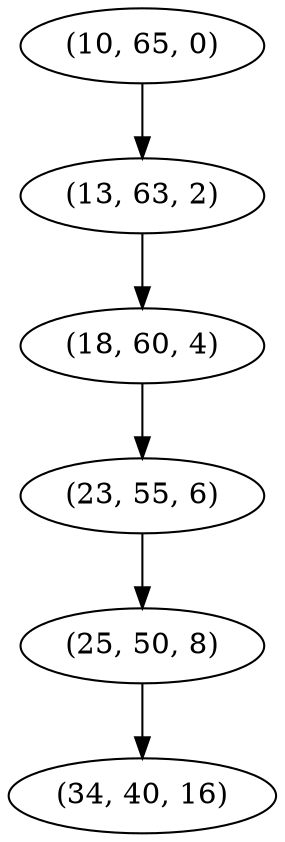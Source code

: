 digraph tree {
    "(10, 65, 0)";
    "(13, 63, 2)";
    "(18, 60, 4)";
    "(23, 55, 6)";
    "(25, 50, 8)";
    "(34, 40, 16)";
    "(10, 65, 0)" -> "(13, 63, 2)";
    "(13, 63, 2)" -> "(18, 60, 4)";
    "(18, 60, 4)" -> "(23, 55, 6)";
    "(23, 55, 6)" -> "(25, 50, 8)";
    "(25, 50, 8)" -> "(34, 40, 16)";
}
